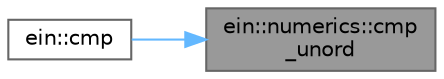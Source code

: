 digraph "ein::numerics::cmp_unord"
{
 // LATEX_PDF_SIZE
  bgcolor="transparent";
  edge [fontname=Helvetica,fontsize=10,labelfontname=Helvetica,labelfontsize=10];
  node [fontname=Helvetica,fontsize=10,shape=box,height=0.2,width=0.4];
  rankdir="RL";
  Node1 [id="Node000001",label="ein::numerics::cmp\l_unord",height=0.2,width=0.4,color="gray40", fillcolor="grey60", style="filled", fontcolor="black",tooltip=" "];
  Node1 -> Node2 [id="edge1_Node000001_Node000002",dir="back",color="steelblue1",style="solid",tooltip=" "];
  Node2 [id="Node000002",label="ein::cmp",height=0.2,width=0.4,color="grey40", fillcolor="white", style="filled",URL="$d7/dc1/namespaceein.html#ae65db238ed9b102d82a5c7878bec42e2",tooltip=" "];
}

